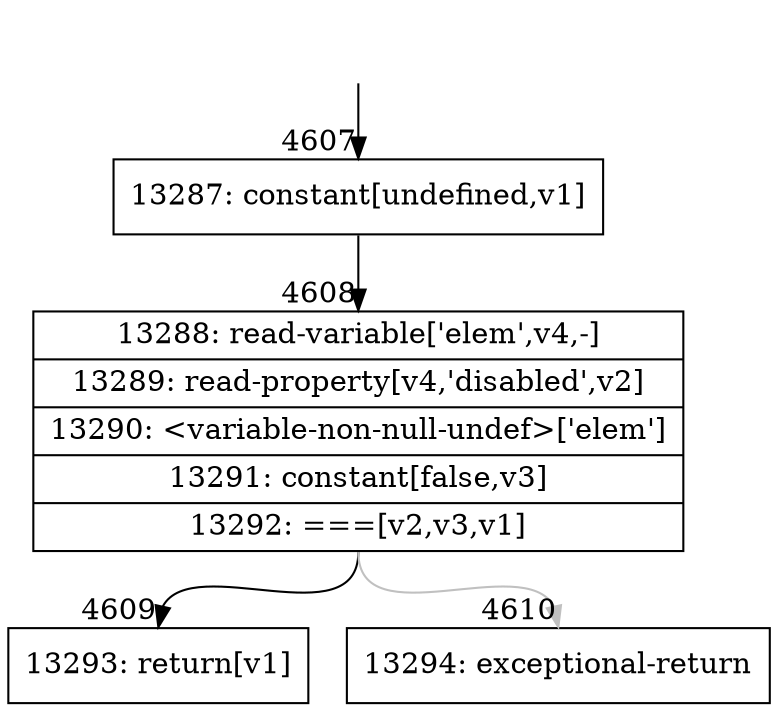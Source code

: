 digraph {
rankdir="TD"
BB_entry302[shape=none,label=""];
BB_entry302 -> BB4607 [tailport=s, headport=n, headlabel="    4607"]
BB4607 [shape=record label="{13287: constant[undefined,v1]}" ] 
BB4607 -> BB4608 [tailport=s, headport=n, headlabel="      4608"]
BB4608 [shape=record label="{13288: read-variable['elem',v4,-]|13289: read-property[v4,'disabled',v2]|13290: \<variable-non-null-undef\>['elem']|13291: constant[false,v3]|13292: ===[v2,v3,v1]}" ] 
BB4608 -> BB4609 [tailport=s, headport=n, headlabel="      4609"]
BB4608 -> BB4610 [tailport=s, headport=n, color=gray, headlabel="      4610"]
BB4609 [shape=record label="{13293: return[v1]}" ] 
BB4610 [shape=record label="{13294: exceptional-return}" ] 
}
